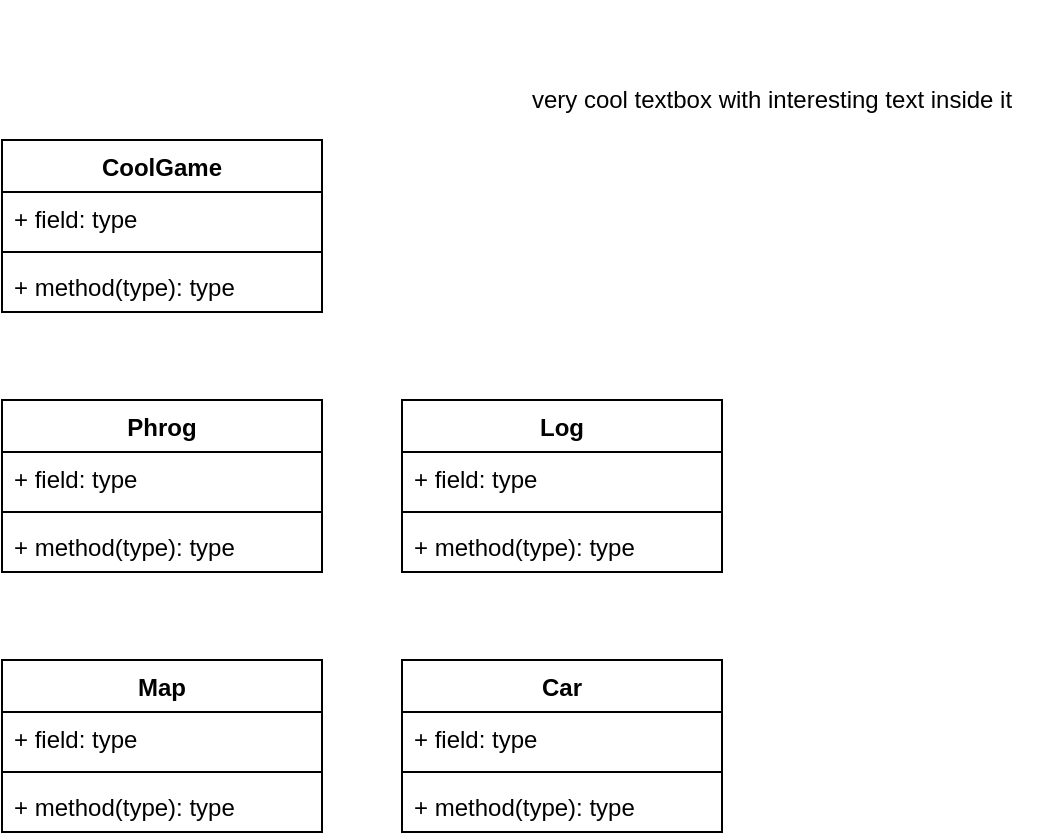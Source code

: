 <mxfile version="22.1.3" type="github">
  <diagram name="Page-1" id="KcWvTnnILDwvKx_kxPsI">
    <mxGraphModel dx="1434" dy="701" grid="1" gridSize="10" guides="1" tooltips="1" connect="1" arrows="1" fold="1" page="1" pageScale="1" pageWidth="850" pageHeight="1100" math="0" shadow="0">
      <root>
        <mxCell id="0" />
        <mxCell id="1" parent="0" />
        <mxCell id="JdniLyswLTGmGoMrltpd-1" value="very cool textbox with interesting text inside it" style="text;html=1;strokeColor=none;fillColor=none;align=center;verticalAlign=middle;whiteSpace=wrap;rounded=0;" vertex="1" parent="1">
          <mxGeometry x="280" width="290" height="100" as="geometry" />
        </mxCell>
        <mxCell id="JdniLyswLTGmGoMrltpd-2" value="CoolGame" style="swimlane;fontStyle=1;align=center;verticalAlign=top;childLayout=stackLayout;horizontal=1;startSize=26;horizontalStack=0;resizeParent=1;resizeParentMax=0;resizeLast=0;collapsible=1;marginBottom=0;whiteSpace=wrap;html=1;" vertex="1" parent="1">
          <mxGeometry x="40" y="70" width="160" height="86" as="geometry" />
        </mxCell>
        <mxCell id="JdniLyswLTGmGoMrltpd-3" value="+ field: type" style="text;strokeColor=none;fillColor=none;align=left;verticalAlign=top;spacingLeft=4;spacingRight=4;overflow=hidden;rotatable=0;points=[[0,0.5],[1,0.5]];portConstraint=eastwest;whiteSpace=wrap;html=1;" vertex="1" parent="JdniLyswLTGmGoMrltpd-2">
          <mxGeometry y="26" width="160" height="26" as="geometry" />
        </mxCell>
        <mxCell id="JdniLyswLTGmGoMrltpd-4" value="" style="line;strokeWidth=1;fillColor=none;align=left;verticalAlign=middle;spacingTop=-1;spacingLeft=3;spacingRight=3;rotatable=0;labelPosition=right;points=[];portConstraint=eastwest;strokeColor=inherit;" vertex="1" parent="JdniLyswLTGmGoMrltpd-2">
          <mxGeometry y="52" width="160" height="8" as="geometry" />
        </mxCell>
        <mxCell id="JdniLyswLTGmGoMrltpd-5" value="+ method(type): type" style="text;strokeColor=none;fillColor=none;align=left;verticalAlign=top;spacingLeft=4;spacingRight=4;overflow=hidden;rotatable=0;points=[[0,0.5],[1,0.5]];portConstraint=eastwest;whiteSpace=wrap;html=1;" vertex="1" parent="JdniLyswLTGmGoMrltpd-2">
          <mxGeometry y="60" width="160" height="26" as="geometry" />
        </mxCell>
        <mxCell id="JdniLyswLTGmGoMrltpd-6" value="Phrog" style="swimlane;fontStyle=1;align=center;verticalAlign=top;childLayout=stackLayout;horizontal=1;startSize=26;horizontalStack=0;resizeParent=1;resizeParentMax=0;resizeLast=0;collapsible=1;marginBottom=0;whiteSpace=wrap;html=1;" vertex="1" parent="1">
          <mxGeometry x="40" y="200" width="160" height="86" as="geometry" />
        </mxCell>
        <mxCell id="JdniLyswLTGmGoMrltpd-7" value="+ field: type" style="text;strokeColor=none;fillColor=none;align=left;verticalAlign=top;spacingLeft=4;spacingRight=4;overflow=hidden;rotatable=0;points=[[0,0.5],[1,0.5]];portConstraint=eastwest;whiteSpace=wrap;html=1;" vertex="1" parent="JdniLyswLTGmGoMrltpd-6">
          <mxGeometry y="26" width="160" height="26" as="geometry" />
        </mxCell>
        <mxCell id="JdniLyswLTGmGoMrltpd-8" value="" style="line;strokeWidth=1;fillColor=none;align=left;verticalAlign=middle;spacingTop=-1;spacingLeft=3;spacingRight=3;rotatable=0;labelPosition=right;points=[];portConstraint=eastwest;strokeColor=inherit;" vertex="1" parent="JdniLyswLTGmGoMrltpd-6">
          <mxGeometry y="52" width="160" height="8" as="geometry" />
        </mxCell>
        <mxCell id="JdniLyswLTGmGoMrltpd-9" value="+ method(type): type" style="text;strokeColor=none;fillColor=none;align=left;verticalAlign=top;spacingLeft=4;spacingRight=4;overflow=hidden;rotatable=0;points=[[0,0.5],[1,0.5]];portConstraint=eastwest;whiteSpace=wrap;html=1;" vertex="1" parent="JdniLyswLTGmGoMrltpd-6">
          <mxGeometry y="60" width="160" height="26" as="geometry" />
        </mxCell>
        <mxCell id="JdniLyswLTGmGoMrltpd-10" value="Map" style="swimlane;fontStyle=1;align=center;verticalAlign=top;childLayout=stackLayout;horizontal=1;startSize=26;horizontalStack=0;resizeParent=1;resizeParentMax=0;resizeLast=0;collapsible=1;marginBottom=0;whiteSpace=wrap;html=1;" vertex="1" parent="1">
          <mxGeometry x="40" y="330" width="160" height="86" as="geometry" />
        </mxCell>
        <mxCell id="JdniLyswLTGmGoMrltpd-11" value="+ field: type" style="text;strokeColor=none;fillColor=none;align=left;verticalAlign=top;spacingLeft=4;spacingRight=4;overflow=hidden;rotatable=0;points=[[0,0.5],[1,0.5]];portConstraint=eastwest;whiteSpace=wrap;html=1;" vertex="1" parent="JdniLyswLTGmGoMrltpd-10">
          <mxGeometry y="26" width="160" height="26" as="geometry" />
        </mxCell>
        <mxCell id="JdniLyswLTGmGoMrltpd-12" value="" style="line;strokeWidth=1;fillColor=none;align=left;verticalAlign=middle;spacingTop=-1;spacingLeft=3;spacingRight=3;rotatable=0;labelPosition=right;points=[];portConstraint=eastwest;strokeColor=inherit;" vertex="1" parent="JdniLyswLTGmGoMrltpd-10">
          <mxGeometry y="52" width="160" height="8" as="geometry" />
        </mxCell>
        <mxCell id="JdniLyswLTGmGoMrltpd-13" value="+ method(type): type" style="text;strokeColor=none;fillColor=none;align=left;verticalAlign=top;spacingLeft=4;spacingRight=4;overflow=hidden;rotatable=0;points=[[0,0.5],[1,0.5]];portConstraint=eastwest;whiteSpace=wrap;html=1;" vertex="1" parent="JdniLyswLTGmGoMrltpd-10">
          <mxGeometry y="60" width="160" height="26" as="geometry" />
        </mxCell>
        <mxCell id="JdniLyswLTGmGoMrltpd-14" value="Car" style="swimlane;fontStyle=1;align=center;verticalAlign=top;childLayout=stackLayout;horizontal=1;startSize=26;horizontalStack=0;resizeParent=1;resizeParentMax=0;resizeLast=0;collapsible=1;marginBottom=0;whiteSpace=wrap;html=1;" vertex="1" parent="1">
          <mxGeometry x="240" y="330" width="160" height="86" as="geometry" />
        </mxCell>
        <mxCell id="JdniLyswLTGmGoMrltpd-15" value="+ field: type" style="text;strokeColor=none;fillColor=none;align=left;verticalAlign=top;spacingLeft=4;spacingRight=4;overflow=hidden;rotatable=0;points=[[0,0.5],[1,0.5]];portConstraint=eastwest;whiteSpace=wrap;html=1;" vertex="1" parent="JdniLyswLTGmGoMrltpd-14">
          <mxGeometry y="26" width="160" height="26" as="geometry" />
        </mxCell>
        <mxCell id="JdniLyswLTGmGoMrltpd-16" value="" style="line;strokeWidth=1;fillColor=none;align=left;verticalAlign=middle;spacingTop=-1;spacingLeft=3;spacingRight=3;rotatable=0;labelPosition=right;points=[];portConstraint=eastwest;strokeColor=inherit;" vertex="1" parent="JdniLyswLTGmGoMrltpd-14">
          <mxGeometry y="52" width="160" height="8" as="geometry" />
        </mxCell>
        <mxCell id="JdniLyswLTGmGoMrltpd-17" value="+ method(type): type" style="text;strokeColor=none;fillColor=none;align=left;verticalAlign=top;spacingLeft=4;spacingRight=4;overflow=hidden;rotatable=0;points=[[0,0.5],[1,0.5]];portConstraint=eastwest;whiteSpace=wrap;html=1;" vertex="1" parent="JdniLyswLTGmGoMrltpd-14">
          <mxGeometry y="60" width="160" height="26" as="geometry" />
        </mxCell>
        <mxCell id="JdniLyswLTGmGoMrltpd-18" value="Log" style="swimlane;fontStyle=1;align=center;verticalAlign=top;childLayout=stackLayout;horizontal=1;startSize=26;horizontalStack=0;resizeParent=1;resizeParentMax=0;resizeLast=0;collapsible=1;marginBottom=0;whiteSpace=wrap;html=1;" vertex="1" parent="1">
          <mxGeometry x="240" y="200" width="160" height="86" as="geometry" />
        </mxCell>
        <mxCell id="JdniLyswLTGmGoMrltpd-19" value="+ field: type" style="text;strokeColor=none;fillColor=none;align=left;verticalAlign=top;spacingLeft=4;spacingRight=4;overflow=hidden;rotatable=0;points=[[0,0.5],[1,0.5]];portConstraint=eastwest;whiteSpace=wrap;html=1;" vertex="1" parent="JdniLyswLTGmGoMrltpd-18">
          <mxGeometry y="26" width="160" height="26" as="geometry" />
        </mxCell>
        <mxCell id="JdniLyswLTGmGoMrltpd-20" value="" style="line;strokeWidth=1;fillColor=none;align=left;verticalAlign=middle;spacingTop=-1;spacingLeft=3;spacingRight=3;rotatable=0;labelPosition=right;points=[];portConstraint=eastwest;strokeColor=inherit;" vertex="1" parent="JdniLyswLTGmGoMrltpd-18">
          <mxGeometry y="52" width="160" height="8" as="geometry" />
        </mxCell>
        <mxCell id="JdniLyswLTGmGoMrltpd-21" value="+ method(type): type" style="text;strokeColor=none;fillColor=none;align=left;verticalAlign=top;spacingLeft=4;spacingRight=4;overflow=hidden;rotatable=0;points=[[0,0.5],[1,0.5]];portConstraint=eastwest;whiteSpace=wrap;html=1;" vertex="1" parent="JdniLyswLTGmGoMrltpd-18">
          <mxGeometry y="60" width="160" height="26" as="geometry" />
        </mxCell>
      </root>
    </mxGraphModel>
  </diagram>
</mxfile>
